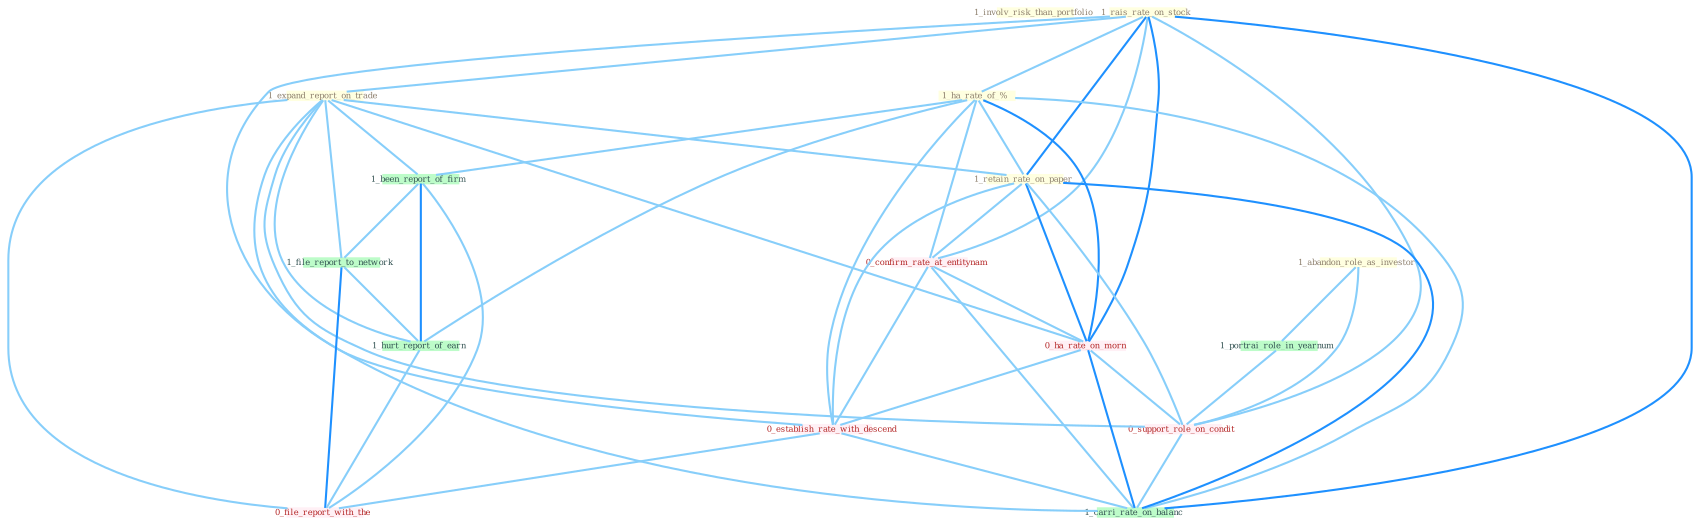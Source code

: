 Graph G{ 
    node
    [shape=polygon,style=filled,width=.5,height=.06,color="#BDFCC9",fixedsize=true,fontsize=4,
    fontcolor="#2f4f4f"];
    {node
    [color="#ffffe0", fontcolor="#8b7d6b"] "1_involv_risk_than_portfolio " "1_abandon_role_as_investor " "1_rais_rate_on_stock " "1_expand_report_on_trade " "1_ha_rate_of_% " "1_retain_rate_on_paper "}
{node [color="#fff0f5", fontcolor="#b22222"] "0_confirm_rate_at_entitynam " "0_ha_rate_on_morn " "0_support_role_on_condit " "0_establish_rate_with_descend " "0_file_report_with_the "}
edge [color="#B0E2FF"];

	"1_abandon_role_as_investor " -- "1_portrai_role_in_yearnum " [w="1", color="#87cefa" ];
	"1_abandon_role_as_investor " -- "0_support_role_on_condit " [w="1", color="#87cefa" ];
	"1_rais_rate_on_stock " -- "1_expand_report_on_trade " [w="1", color="#87cefa" ];
	"1_rais_rate_on_stock " -- "1_ha_rate_of_% " [w="1", color="#87cefa" ];
	"1_rais_rate_on_stock " -- "1_retain_rate_on_paper " [w="2", color="#1e90ff" , len=0.8];
	"1_rais_rate_on_stock " -- "0_confirm_rate_at_entitynam " [w="1", color="#87cefa" ];
	"1_rais_rate_on_stock " -- "0_ha_rate_on_morn " [w="2", color="#1e90ff" , len=0.8];
	"1_rais_rate_on_stock " -- "0_support_role_on_condit " [w="1", color="#87cefa" ];
	"1_rais_rate_on_stock " -- "0_establish_rate_with_descend " [w="1", color="#87cefa" ];
	"1_rais_rate_on_stock " -- "1_carri_rate_on_balanc " [w="2", color="#1e90ff" , len=0.8];
	"1_expand_report_on_trade " -- "1_retain_rate_on_paper " [w="1", color="#87cefa" ];
	"1_expand_report_on_trade " -- "1_been_report_of_firm " [w="1", color="#87cefa" ];
	"1_expand_report_on_trade " -- "1_file_report_to_network " [w="1", color="#87cefa" ];
	"1_expand_report_on_trade " -- "0_ha_rate_on_morn " [w="1", color="#87cefa" ];
	"1_expand_report_on_trade " -- "1_hurt_report_of_earn " [w="1", color="#87cefa" ];
	"1_expand_report_on_trade " -- "0_support_role_on_condit " [w="1", color="#87cefa" ];
	"1_expand_report_on_trade " -- "1_carri_rate_on_balanc " [w="1", color="#87cefa" ];
	"1_expand_report_on_trade " -- "0_file_report_with_the " [w="1", color="#87cefa" ];
	"1_ha_rate_of_% " -- "1_retain_rate_on_paper " [w="1", color="#87cefa" ];
	"1_ha_rate_of_% " -- "0_confirm_rate_at_entitynam " [w="1", color="#87cefa" ];
	"1_ha_rate_of_% " -- "1_been_report_of_firm " [w="1", color="#87cefa" ];
	"1_ha_rate_of_% " -- "0_ha_rate_on_morn " [w="2", color="#1e90ff" , len=0.8];
	"1_ha_rate_of_% " -- "1_hurt_report_of_earn " [w="1", color="#87cefa" ];
	"1_ha_rate_of_% " -- "0_establish_rate_with_descend " [w="1", color="#87cefa" ];
	"1_ha_rate_of_% " -- "1_carri_rate_on_balanc " [w="1", color="#87cefa" ];
	"1_retain_rate_on_paper " -- "0_confirm_rate_at_entitynam " [w="1", color="#87cefa" ];
	"1_retain_rate_on_paper " -- "0_ha_rate_on_morn " [w="2", color="#1e90ff" , len=0.8];
	"1_retain_rate_on_paper " -- "0_support_role_on_condit " [w="1", color="#87cefa" ];
	"1_retain_rate_on_paper " -- "0_establish_rate_with_descend " [w="1", color="#87cefa" ];
	"1_retain_rate_on_paper " -- "1_carri_rate_on_balanc " [w="2", color="#1e90ff" , len=0.8];
	"0_confirm_rate_at_entitynam " -- "0_ha_rate_on_morn " [w="1", color="#87cefa" ];
	"0_confirm_rate_at_entitynam " -- "0_establish_rate_with_descend " [w="1", color="#87cefa" ];
	"0_confirm_rate_at_entitynam " -- "1_carri_rate_on_balanc " [w="1", color="#87cefa" ];
	"1_been_report_of_firm " -- "1_file_report_to_network " [w="1", color="#87cefa" ];
	"1_been_report_of_firm " -- "1_hurt_report_of_earn " [w="2", color="#1e90ff" , len=0.8];
	"1_been_report_of_firm " -- "0_file_report_with_the " [w="1", color="#87cefa" ];
	"1_file_report_to_network " -- "1_hurt_report_of_earn " [w="1", color="#87cefa" ];
	"1_file_report_to_network " -- "0_file_report_with_the " [w="2", color="#1e90ff" , len=0.8];
	"1_portrai_role_in_yearnum " -- "0_support_role_on_condit " [w="1", color="#87cefa" ];
	"0_ha_rate_on_morn " -- "0_support_role_on_condit " [w="1", color="#87cefa" ];
	"0_ha_rate_on_morn " -- "0_establish_rate_with_descend " [w="1", color="#87cefa" ];
	"0_ha_rate_on_morn " -- "1_carri_rate_on_balanc " [w="2", color="#1e90ff" , len=0.8];
	"1_hurt_report_of_earn " -- "0_file_report_with_the " [w="1", color="#87cefa" ];
	"0_support_role_on_condit " -- "1_carri_rate_on_balanc " [w="1", color="#87cefa" ];
	"0_establish_rate_with_descend " -- "1_carri_rate_on_balanc " [w="1", color="#87cefa" ];
	"0_establish_rate_with_descend " -- "0_file_report_with_the " [w="1", color="#87cefa" ];
}